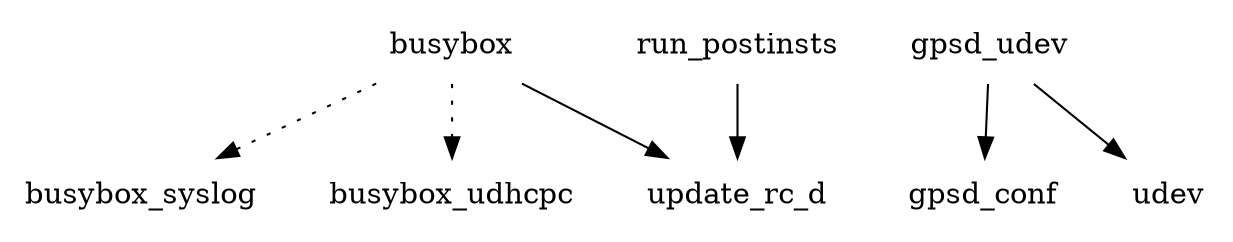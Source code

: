 digraph depends {
    node [shape=plaintext]
busybox -> busybox_syslog [style=dotted];
busybox -> busybox_udhcpc [style=dotted];
busybox -> update_rc_d;
gpsd_udev -> gpsd_conf;
gpsd_udev -> udev;
run_postinsts -> update_rc_d;
}
